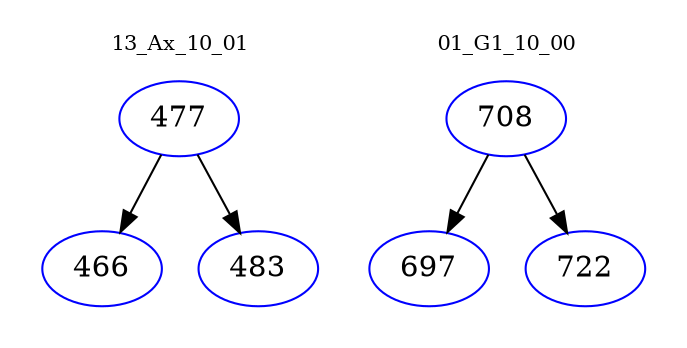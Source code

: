 digraph{
subgraph cluster_0 {
color = white
label = "13_Ax_10_01";
fontsize=10;
T0_477 [label="477", color="blue"]
T0_477 -> T0_466 [color="black"]
T0_466 [label="466", color="blue"]
T0_477 -> T0_483 [color="black"]
T0_483 [label="483", color="blue"]
}
subgraph cluster_1 {
color = white
label = "01_G1_10_00";
fontsize=10;
T1_708 [label="708", color="blue"]
T1_708 -> T1_697 [color="black"]
T1_697 [label="697", color="blue"]
T1_708 -> T1_722 [color="black"]
T1_722 [label="722", color="blue"]
}
}
